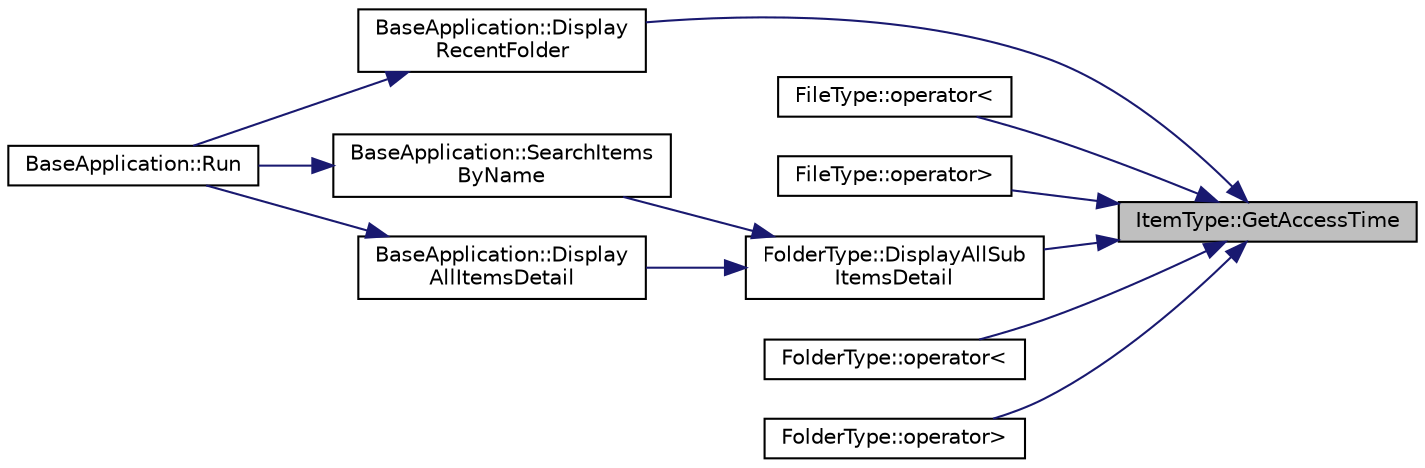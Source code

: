 digraph "ItemType::GetAccessTime"
{
 // LATEX_PDF_SIZE
  edge [fontname="Helvetica",fontsize="10",labelfontname="Helvetica",labelfontsize="10"];
  node [fontname="Helvetica",fontsize="10",shape=record];
  rankdir="RL";
  Node65 [label="ItemType::GetAccessTime",height=0.2,width=0.4,color="black", fillcolor="grey75", style="filled", fontcolor="black",tooltip="Get Access Time."];
  Node65 -> Node66 [dir="back",color="midnightblue",fontsize="10",style="solid",fontname="Helvetica"];
  Node66 [label="BaseApplication::Display\lRecentFolder",height=0.2,width=0.4,color="black", fillcolor="white", style="filled",URL="$class_base_application.html#aa8b6da17221d1e02badc423e7f7c6ee5",tooltip="Display the Recent Item on Screen."];
  Node66 -> Node67 [dir="back",color="midnightblue",fontsize="10",style="solid",fontname="Helvetica"];
  Node67 [label="BaseApplication::Run",height=0.2,width=0.4,color="black", fillcolor="white", style="filled",URL="$class_base_application.html#a8f2ce8add401a3b537f041df9f7ef978",tooltip="Program driver."];
  Node65 -> Node68 [dir="back",color="midnightblue",fontsize="10",style="solid",fontname="Helvetica"];
  Node68 [label="FileType::operator\<",height=0.2,width=0.4,color="black", fillcolor="white", style="filled",URL="$class_file_type.html#a54ba6a6edbb24da53b9989f1099ce0af",tooltip="Comparing File name is smaller. (by key)"];
  Node65 -> Node69 [dir="back",color="midnightblue",fontsize="10",style="solid",fontname="Helvetica"];
  Node69 [label="FileType::operator\>",height=0.2,width=0.4,color="black", fillcolor="white", style="filled",URL="$class_file_type.html#a47def0624e9c000e3acae308d46e67a1",tooltip="Comparing File name is bigger. (by key)"];
  Node65 -> Node70 [dir="back",color="midnightblue",fontsize="10",style="solid",fontname="Helvetica"];
  Node70 [label="FolderType::DisplayAllSub\lItemsDetail",height=0.2,width=0.4,color="black", fillcolor="white", style="filled",URL="$class_folder_type.html#a6c99cb4ce18913d353de018761054ada",tooltip="Display the Current Folder's SubFolder List on Screen. @detail if there is no sub folders return;."];
  Node70 -> Node71 [dir="back",color="midnightblue",fontsize="10",style="solid",fontname="Helvetica"];
  Node71 [label="BaseApplication::SearchItems\lByName",height=0.2,width=0.4,color="black", fillcolor="white", style="filled",URL="$class_base_application.html#a151a0f325cc865e21364723891f82a7a",tooltip="Retrieve and Display all Items that contain the keword in all child path."];
  Node71 -> Node67 [dir="back",color="midnightblue",fontsize="10",style="solid",fontname="Helvetica"];
  Node70 -> Node72 [dir="back",color="midnightblue",fontsize="10",style="solid",fontname="Helvetica"];
  Node72 [label="BaseApplication::Display\lAllItemsDetail",height=0.2,width=0.4,color="black", fillcolor="white", style="filled",URL="$class_base_application.html#a55b0eb56ea6be6dcb4e89737e584c95c",tooltip="Display the Current Folder's SubItem List of info on Screen. @detail operation ls a."];
  Node72 -> Node67 [dir="back",color="midnightblue",fontsize="10",style="solid",fontname="Helvetica"];
  Node65 -> Node73 [dir="back",color="midnightblue",fontsize="10",style="solid",fontname="Helvetica"];
  Node73 [label="FolderType::operator\<",height=0.2,width=0.4,color="black", fillcolor="white", style="filled",URL="$class_folder_type.html#ac5644b2d011697f2100f8c6b21f43c9d",tooltip="Comparing Folder name is smaller. (by key)"];
  Node65 -> Node74 [dir="back",color="midnightblue",fontsize="10",style="solid",fontname="Helvetica"];
  Node74 [label="FolderType::operator\>",height=0.2,width=0.4,color="black", fillcolor="white", style="filled",URL="$class_folder_type.html#aa81e2130b70c6bbcff9fa8cfad057dc1",tooltip="Comparing Folder name is bigger. (by key)"];
}
